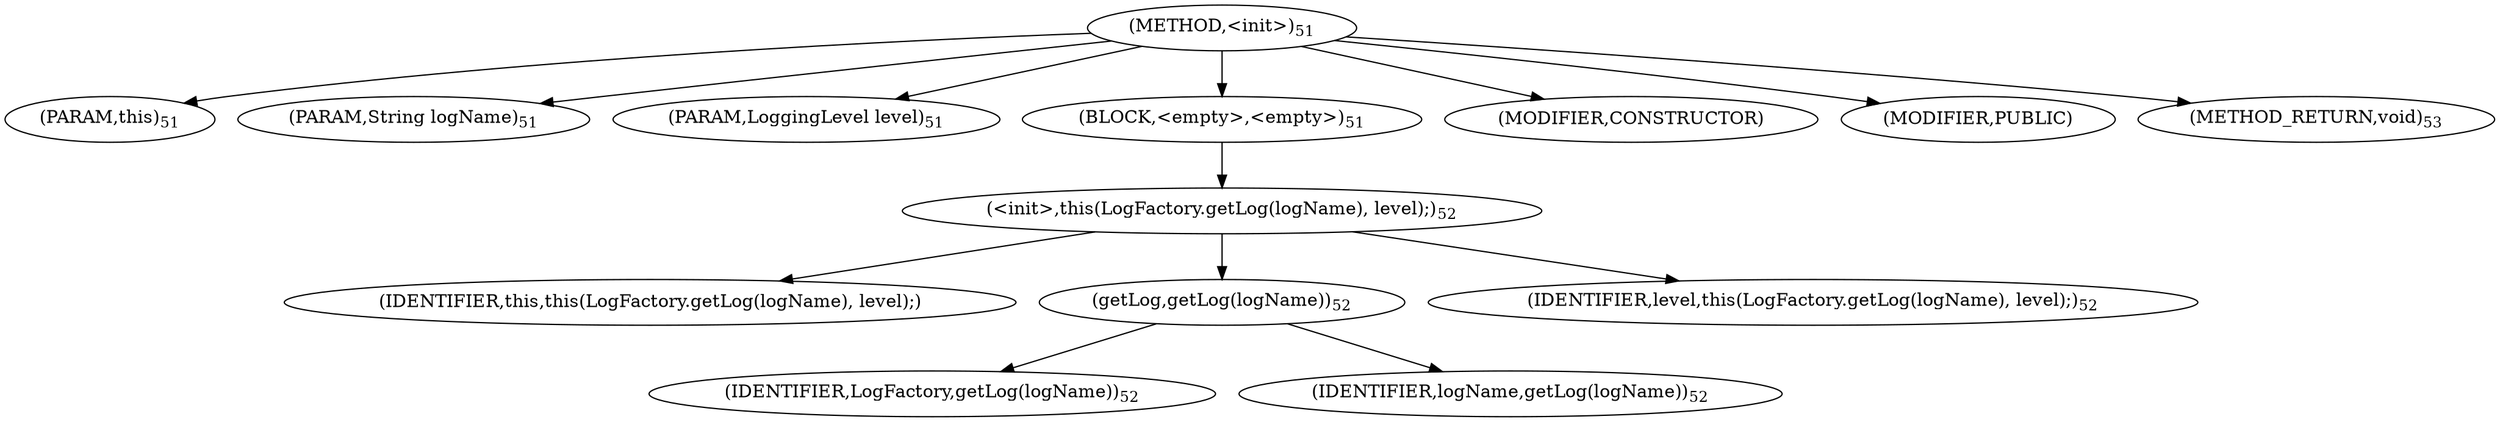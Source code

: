 digraph "&lt;init&gt;" {  
"98" [label = <(METHOD,&lt;init&gt;)<SUB>51</SUB>> ]
"13" [label = <(PARAM,this)<SUB>51</SUB>> ]
"99" [label = <(PARAM,String logName)<SUB>51</SUB>> ]
"100" [label = <(PARAM,LoggingLevel level)<SUB>51</SUB>> ]
"101" [label = <(BLOCK,&lt;empty&gt;,&lt;empty&gt;)<SUB>51</SUB>> ]
"102" [label = <(&lt;init&gt;,this(LogFactory.getLog(logName), level);)<SUB>52</SUB>> ]
"12" [label = <(IDENTIFIER,this,this(LogFactory.getLog(logName), level);)> ]
"103" [label = <(getLog,getLog(logName))<SUB>52</SUB>> ]
"104" [label = <(IDENTIFIER,LogFactory,getLog(logName))<SUB>52</SUB>> ]
"105" [label = <(IDENTIFIER,logName,getLog(logName))<SUB>52</SUB>> ]
"106" [label = <(IDENTIFIER,level,this(LogFactory.getLog(logName), level);)<SUB>52</SUB>> ]
"107" [label = <(MODIFIER,CONSTRUCTOR)> ]
"108" [label = <(MODIFIER,PUBLIC)> ]
"109" [label = <(METHOD_RETURN,void)<SUB>53</SUB>> ]
  "98" -> "13" 
  "98" -> "99" 
  "98" -> "100" 
  "98" -> "101" 
  "98" -> "107" 
  "98" -> "108" 
  "98" -> "109" 
  "101" -> "102" 
  "102" -> "12" 
  "102" -> "103" 
  "102" -> "106" 
  "103" -> "104" 
  "103" -> "105" 
}
